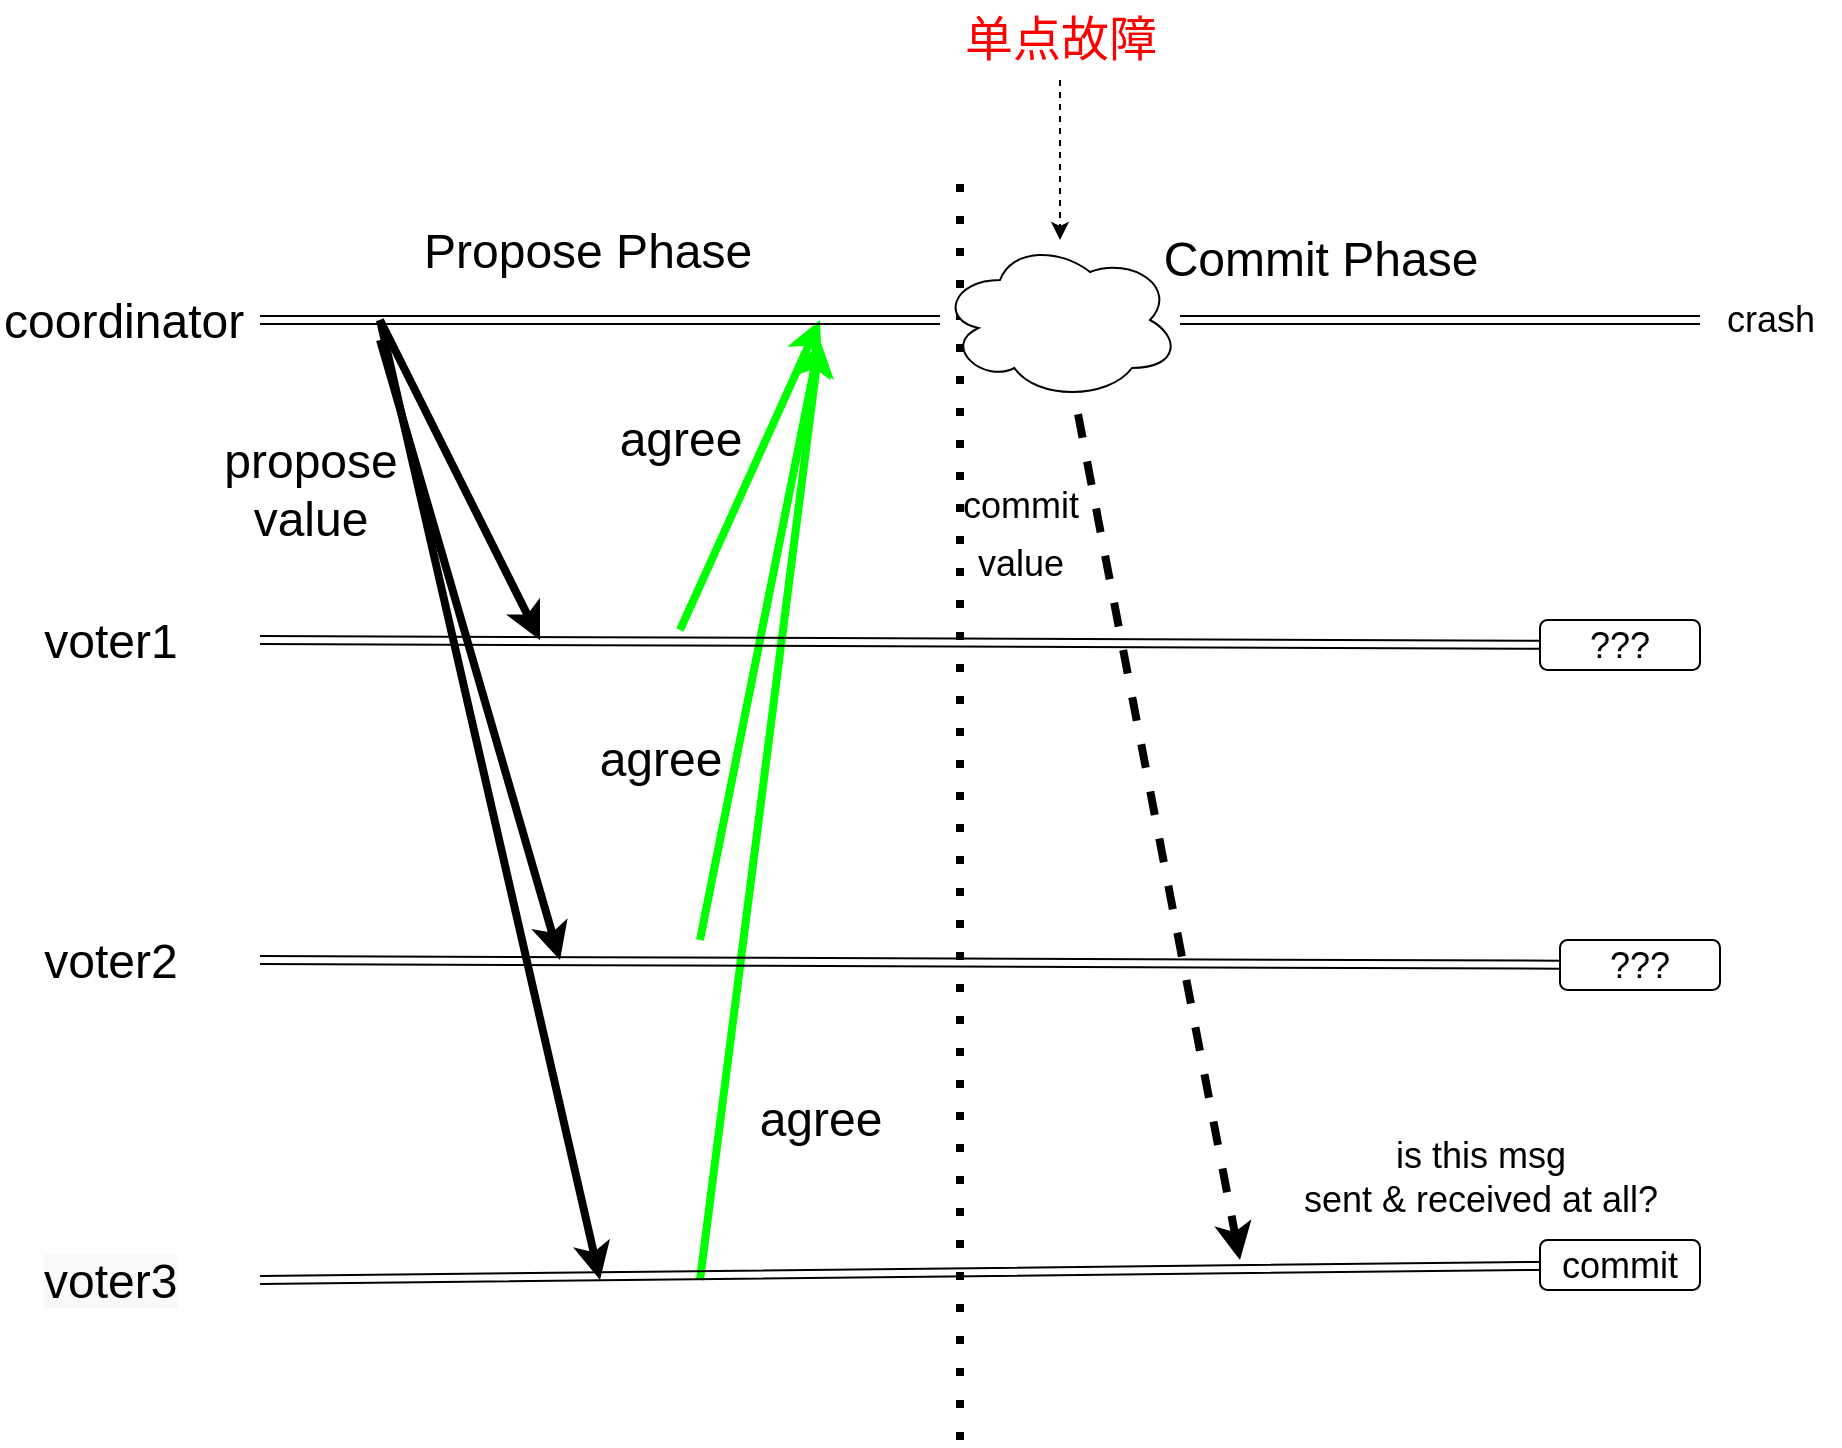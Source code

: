 <mxfile version="20.4.2" type="device"><diagram id="UmW-1zjmhp5JrVkwrLGk" name="第 1 页"><mxGraphModel dx="1483" dy="701" grid="1" gridSize="10" guides="1" tooltips="1" connect="1" arrows="1" fold="1" page="1" pageScale="1" pageWidth="827" pageHeight="1169" math="0" shadow="0"><root><mxCell id="0"/><mxCell id="1" parent="0"/><mxCell id="yKk2VO4g8vzPEBRz4BCF-1" value="" style="shape=link;html=1;rounded=0;startArrow=none;" parent="1" edge="1" source="mVvExmoO3lw_1yxk3dxh-15"><mxGeometry width="100" relative="1" as="geometry"><mxPoint x="300" y="420" as="sourcePoint"/><mxPoint x="1020" y="420" as="targetPoint"/></mxGeometry></mxCell><mxCell id="yKk2VO4g8vzPEBRz4BCF-2" value="" style="shape=link;html=1;rounded=0;startArrow=none;" parent="1" edge="1" source="mVvExmoO3lw_1yxk3dxh-11"><mxGeometry width="100" relative="1" as="geometry"><mxPoint x="300" y="580" as="sourcePoint"/><mxPoint x="1020" y="580" as="targetPoint"/></mxGeometry></mxCell><mxCell id="yKk2VO4g8vzPEBRz4BCF-4" value="" style="shape=link;html=1;rounded=0;startArrow=none;" parent="1" edge="1" source="mVvExmoO3lw_1yxk3dxh-9"><mxGeometry width="100" relative="1" as="geometry"><mxPoint x="300" y="740.0" as="sourcePoint"/><mxPoint x="1020" y="740.0" as="targetPoint"/></mxGeometry></mxCell><mxCell id="yKk2VO4g8vzPEBRz4BCF-6" value="" style="shape=link;html=1;rounded=0;startArrow=none;" parent="1" edge="1" source="mVvExmoO3lw_1yxk3dxh-7"><mxGeometry width="100" relative="1" as="geometry"><mxPoint x="300" y="900.0" as="sourcePoint"/><mxPoint x="1020" y="900.0" as="targetPoint"/></mxGeometry></mxCell><mxCell id="yKk2VO4g8vzPEBRz4BCF-8" value="" style="endArrow=none;dashed=1;html=1;dashPattern=1 3;strokeWidth=4;rounded=0;" parent="1" edge="1"><mxGeometry width="50" height="50" relative="1" as="geometry"><mxPoint x="650" y="980.0" as="sourcePoint"/><mxPoint x="650" y="340" as="targetPoint"/></mxGeometry></mxCell><mxCell id="yKk2VO4g8vzPEBRz4BCF-9" value="&lt;font style=&quot;font-size: 24px;&quot;&gt;Propose Phase&lt;/font&gt;" style="text;whiteSpace=wrap;html=1;" parent="1" vertex="1"><mxGeometry x="380" y="365" width="190" height="50" as="geometry"/></mxCell><mxCell id="yKk2VO4g8vzPEBRz4BCF-10" value="&lt;span style=&quot;text-align: left;&quot;&gt;&lt;font style=&quot;font-size: 24px;&quot;&gt;Commit Phase&lt;/font&gt;&lt;/span&gt;" style="text;html=1;align=center;verticalAlign=middle;resizable=0;points=[];autosize=1;strokeColor=none;fillColor=none;" parent="1" vertex="1"><mxGeometry x="740" y="370" width="180" height="40" as="geometry"/></mxCell><mxCell id="yKk2VO4g8vzPEBRz4BCF-11" value="&lt;div&gt;voter1&lt;/div&gt;&lt;div&gt;&lt;br&gt;&lt;/div&gt;" style="text;html=1;align=center;verticalAlign=middle;resizable=0;points=[];autosize=1;strokeColor=none;fillColor=none;fontSize=24;" parent="1" vertex="1"><mxGeometry x="180" y="560" width="90" height="70" as="geometry"/></mxCell><mxCell id="yKk2VO4g8vzPEBRz4BCF-12" value="&lt;div&gt;voter2&lt;/div&gt;&lt;div&gt;&lt;br&gt;&lt;/div&gt;&lt;div&gt;&lt;br&gt;&lt;/div&gt;" style="text;html=1;align=center;verticalAlign=middle;resizable=0;points=[];autosize=1;strokeColor=none;fillColor=none;fontSize=24;" parent="1" vertex="1"><mxGeometry x="180" y="720" width="90" height="100" as="geometry"/></mxCell><mxCell id="yKk2VO4g8vzPEBRz4BCF-13" value="&lt;span style=&quot;color: rgb(0, 0, 0); font-family: Helvetica; font-size: 24px; font-style: normal; font-variant-ligatures: normal; font-variant-caps: normal; font-weight: 400; letter-spacing: normal; orphans: 2; text-align: center; text-indent: 0px; text-transform: none; widows: 2; word-spacing: 0px; -webkit-text-stroke-width: 0px; background-color: rgb(248, 249, 250); text-decoration-thickness: initial; text-decoration-style: initial; text-decoration-color: initial; float: none; display: inline !important;&quot;&gt;voter3&lt;/span&gt;" style="text;whiteSpace=wrap;html=1;fontSize=24;" parent="1" vertex="1"><mxGeometry x="190" y="880" width="100" height="50" as="geometry"/></mxCell><mxCell id="yKk2VO4g8vzPEBRz4BCF-14" value="&lt;div&gt;propose&lt;/div&gt;&lt;div&gt;value&lt;/div&gt;&lt;div&gt;&lt;br&gt;&lt;/div&gt;" style="text;html=1;align=center;verticalAlign=middle;resizable=0;points=[];autosize=1;strokeColor=none;fillColor=none;fontSize=24;" parent="1" vertex="1"><mxGeometry x="270" y="470" width="110" height="100" as="geometry"/></mxCell><mxCell id="yKk2VO4g8vzPEBRz4BCF-15" value="" style="endArrow=classic;html=1;rounded=0;strokeWidth=4;fontSize=24;" parent="1" edge="1"><mxGeometry width="50" height="50" relative="1" as="geometry"><mxPoint x="360" y="420" as="sourcePoint"/><mxPoint x="440" y="580" as="targetPoint"/></mxGeometry></mxCell><mxCell id="yKk2VO4g8vzPEBRz4BCF-16" value="" style="endArrow=classic;html=1;rounded=0;strokeWidth=4;fontSize=24;" parent="1" edge="1"><mxGeometry width="50" height="50" relative="1" as="geometry"><mxPoint x="360" y="430" as="sourcePoint"/><mxPoint x="450" y="740.0" as="targetPoint"/></mxGeometry></mxCell><mxCell id="yKk2VO4g8vzPEBRz4BCF-17" value="" style="endArrow=classic;html=1;rounded=0;strokeWidth=4;fontSize=24;" parent="1" edge="1"><mxGeometry width="50" height="50" relative="1" as="geometry"><mxPoint x="360" y="420" as="sourcePoint"/><mxPoint x="470" y="900.0" as="targetPoint"/></mxGeometry></mxCell><mxCell id="yKk2VO4g8vzPEBRz4BCF-18" value="" style="endArrow=classic;html=1;rounded=0;strokeWidth=4;fontSize=24;strokeColor=#00FF00;" parent="1" edge="1"><mxGeometry width="50" height="50" relative="1" as="geometry"><mxPoint x="510" y="575" as="sourcePoint"/><mxPoint x="580" y="420" as="targetPoint"/></mxGeometry></mxCell><mxCell id="yKk2VO4g8vzPEBRz4BCF-19" value="" style="endArrow=classic;html=1;rounded=0;strokeWidth=4;fontSize=24;strokeColor=#00FF00;" parent="1" edge="1"><mxGeometry width="50" height="50" relative="1" as="geometry"><mxPoint x="520" y="730.0" as="sourcePoint"/><mxPoint x="580" y="430" as="targetPoint"/></mxGeometry></mxCell><mxCell id="yKk2VO4g8vzPEBRz4BCF-20" value="" style="endArrow=classic;html=1;rounded=0;strokeWidth=4;fontSize=24;strokeColor=#00FF00;" parent="1" edge="1"><mxGeometry width="50" height="50" relative="1" as="geometry"><mxPoint x="520" y="900.0" as="sourcePoint"/><mxPoint x="580" y="430" as="targetPoint"/></mxGeometry></mxCell><mxCell id="yKk2VO4g8vzPEBRz4BCF-21" value="agree" style="text;html=1;align=center;verticalAlign=middle;resizable=0;points=[];autosize=1;strokeColor=none;fillColor=none;fontSize=24;" parent="1" vertex="1"><mxGeometry x="470" y="460" width="80" height="40" as="geometry"/></mxCell><mxCell id="yKk2VO4g8vzPEBRz4BCF-24" value="" style="endArrow=classic;html=1;rounded=0;strokeWidth=4;fontSize=24;dashed=1;" parent="1" edge="1"><mxGeometry width="50" height="50" relative="1" as="geometry"><mxPoint x="700" y="420" as="sourcePoint"/><mxPoint x="790" y="890.0" as="targetPoint"/></mxGeometry></mxCell><mxCell id="yKk2VO4g8vzPEBRz4BCF-25" value="&lt;font style=&quot;&quot;&gt;&lt;font style=&quot;font-size: 18px;&quot;&gt;commit&lt;br&gt;value&lt;/font&gt;&lt;br&gt;&lt;/font&gt;" style="text;html=1;align=center;verticalAlign=middle;resizable=0;points=[];autosize=1;strokeColor=none;fillColor=none;fontSize=24;" parent="1" vertex="1"><mxGeometry x="640" y="490" width="80" height="70" as="geometry"/></mxCell><mxCell id="yKk2VO4g8vzPEBRz4BCF-33" value="&lt;font style=&quot;font-size: 24px;&quot;&gt;coordinator&lt;/font&gt;" style="text;whiteSpace=wrap;html=1;" parent="1" vertex="1"><mxGeometry x="170" y="400" width="90" height="40" as="geometry"/></mxCell><mxCell id="yKk2VO4g8vzPEBRz4BCF-34" value="agree" style="text;html=1;align=center;verticalAlign=middle;resizable=0;points=[];autosize=1;strokeColor=none;fillColor=none;fontSize=24;" parent="1" vertex="1"><mxGeometry x="460" y="620" width="80" height="40" as="geometry"/></mxCell><mxCell id="yKk2VO4g8vzPEBRz4BCF-35" value="agree" style="text;html=1;align=center;verticalAlign=middle;resizable=0;points=[];autosize=1;strokeColor=none;fillColor=none;fontSize=24;" parent="1" vertex="1"><mxGeometry x="540" y="800" width="80" height="40" as="geometry"/></mxCell><mxCell id="mVvExmoO3lw_1yxk3dxh-3" value="crash" style="text;html=1;align=center;verticalAlign=middle;resizable=0;points=[];autosize=1;strokeColor=none;fillColor=none;fontSize=18;" vertex="1" parent="1"><mxGeometry x="1020" y="400" width="70" height="40" as="geometry"/></mxCell><mxCell id="mVvExmoO3lw_1yxk3dxh-6" value="&lt;div&gt;is this msg&lt;/div&gt;&lt;div&gt;sent &amp;amp; received at all?&lt;/div&gt;&lt;div&gt;&lt;br&gt;&lt;/div&gt;" style="text;html=1;align=center;verticalAlign=middle;resizable=0;points=[];autosize=1;strokeColor=none;fillColor=none;fontSize=18;" vertex="1" parent="1"><mxGeometry x="810" y="820" width="200" height="80" as="geometry"/></mxCell><mxCell id="mVvExmoO3lw_1yxk3dxh-7" value="commit" style="rounded=1;whiteSpace=wrap;html=1;fontSize=18;" vertex="1" parent="1"><mxGeometry x="940" y="880" width="80" height="25" as="geometry"/></mxCell><mxCell id="mVvExmoO3lw_1yxk3dxh-8" value="" style="shape=link;html=1;rounded=0;endArrow=none;" edge="1" parent="1" target="mVvExmoO3lw_1yxk3dxh-7"><mxGeometry width="100" relative="1" as="geometry"><mxPoint x="300" y="900.0" as="sourcePoint"/><mxPoint x="1020" y="900.0" as="targetPoint"/></mxGeometry></mxCell><mxCell id="mVvExmoO3lw_1yxk3dxh-9" value="???" style="rounded=1;whiteSpace=wrap;html=1;fontSize=18;" vertex="1" parent="1"><mxGeometry x="950" y="730" width="80" height="25" as="geometry"/></mxCell><mxCell id="mVvExmoO3lw_1yxk3dxh-10" value="" style="shape=link;html=1;rounded=0;endArrow=none;" edge="1" parent="1" target="mVvExmoO3lw_1yxk3dxh-9"><mxGeometry width="100" relative="1" as="geometry"><mxPoint x="300" y="740.0" as="sourcePoint"/><mxPoint x="1020" y="740.0" as="targetPoint"/></mxGeometry></mxCell><mxCell id="mVvExmoO3lw_1yxk3dxh-11" value="???" style="rounded=1;whiteSpace=wrap;html=1;fontSize=18;" vertex="1" parent="1"><mxGeometry x="940" y="570" width="80" height="25" as="geometry"/></mxCell><mxCell id="mVvExmoO3lw_1yxk3dxh-12" value="" style="shape=link;html=1;rounded=0;endArrow=none;" edge="1" parent="1" target="mVvExmoO3lw_1yxk3dxh-11"><mxGeometry width="100" relative="1" as="geometry"><mxPoint x="300" y="580" as="sourcePoint"/><mxPoint x="1020" y="580" as="targetPoint"/></mxGeometry></mxCell><mxCell id="mVvExmoO3lw_1yxk3dxh-14" style="edgeStyle=orthogonalEdgeStyle;rounded=0;orthogonalLoop=1;jettySize=auto;html=1;dashed=1;fontSize=24;fontColor=#FF0000;" edge="1" parent="1" source="mVvExmoO3lw_1yxk3dxh-13"><mxGeometry relative="1" as="geometry"><mxPoint x="700" y="380" as="targetPoint"/></mxGeometry></mxCell><mxCell id="mVvExmoO3lw_1yxk3dxh-13" value="&lt;font color=&quot;#ff0000&quot; style=&quot;font-size: 24px;&quot;&gt;单点故障&lt;/font&gt;" style="text;html=1;align=center;verticalAlign=middle;resizable=0;points=[];autosize=1;strokeColor=none;fillColor=none;fontSize=18;" vertex="1" parent="1"><mxGeometry x="640" y="260" width="120" height="40" as="geometry"/></mxCell><mxCell id="mVvExmoO3lw_1yxk3dxh-15" value="" style="ellipse;shape=cloud;whiteSpace=wrap;html=1;fontSize=24;fontColor=#FF0000;" vertex="1" parent="1"><mxGeometry x="640" y="380" width="120" height="80" as="geometry"/></mxCell><mxCell id="mVvExmoO3lw_1yxk3dxh-17" value="" style="shape=link;html=1;rounded=0;endArrow=none;" edge="1" parent="1" target="mVvExmoO3lw_1yxk3dxh-15"><mxGeometry width="100" relative="1" as="geometry"><mxPoint x="300" y="420" as="sourcePoint"/><mxPoint x="1020" y="420" as="targetPoint"/></mxGeometry></mxCell></root></mxGraphModel></diagram></mxfile>